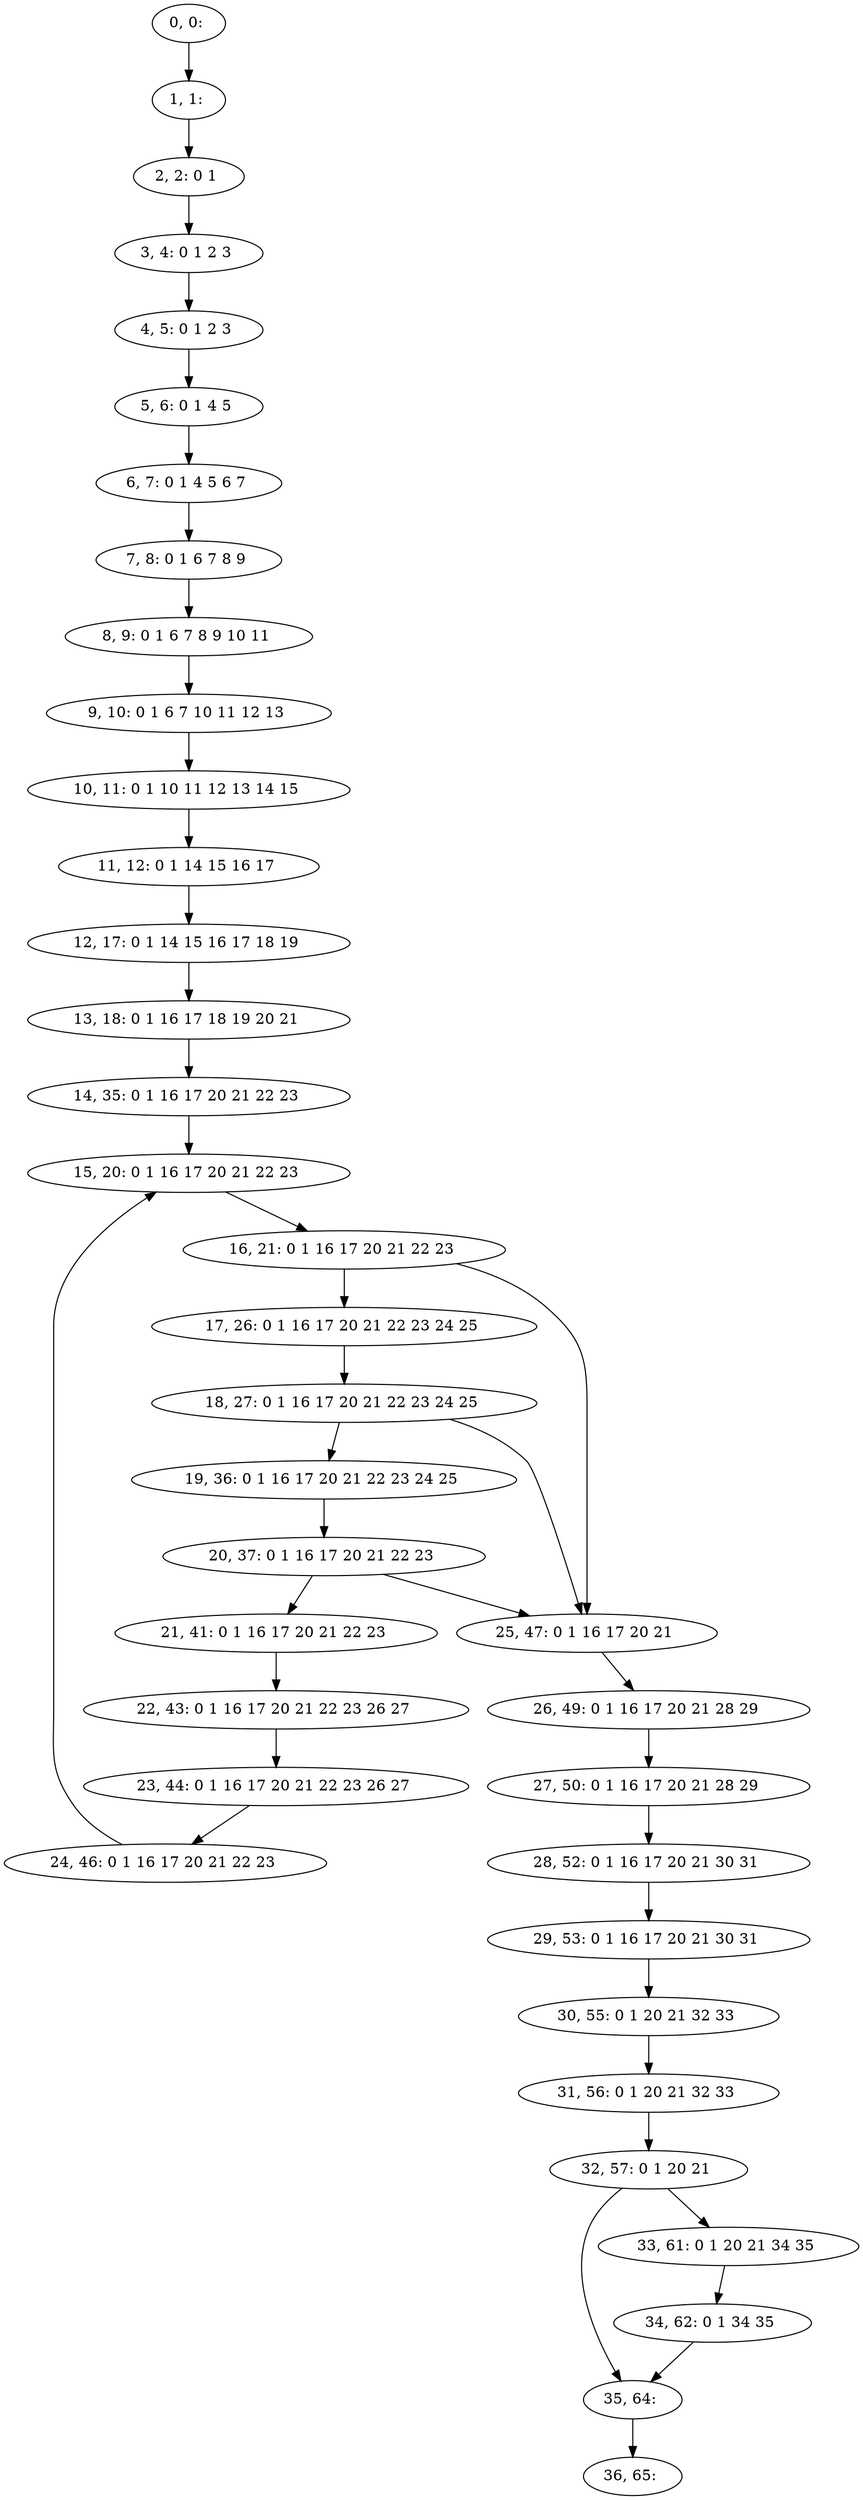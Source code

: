 digraph G {
0[label="0, 0: "];
1[label="1, 1: "];
2[label="2, 2: 0 1 "];
3[label="3, 4: 0 1 2 3 "];
4[label="4, 5: 0 1 2 3 "];
5[label="5, 6: 0 1 4 5 "];
6[label="6, 7: 0 1 4 5 6 7 "];
7[label="7, 8: 0 1 6 7 8 9 "];
8[label="8, 9: 0 1 6 7 8 9 10 11 "];
9[label="9, 10: 0 1 6 7 10 11 12 13 "];
10[label="10, 11: 0 1 10 11 12 13 14 15 "];
11[label="11, 12: 0 1 14 15 16 17 "];
12[label="12, 17: 0 1 14 15 16 17 18 19 "];
13[label="13, 18: 0 1 16 17 18 19 20 21 "];
14[label="14, 35: 0 1 16 17 20 21 22 23 "];
15[label="15, 20: 0 1 16 17 20 21 22 23 "];
16[label="16, 21: 0 1 16 17 20 21 22 23 "];
17[label="17, 26: 0 1 16 17 20 21 22 23 24 25 "];
18[label="18, 27: 0 1 16 17 20 21 22 23 24 25 "];
19[label="19, 36: 0 1 16 17 20 21 22 23 24 25 "];
20[label="20, 37: 0 1 16 17 20 21 22 23 "];
21[label="21, 41: 0 1 16 17 20 21 22 23 "];
22[label="22, 43: 0 1 16 17 20 21 22 23 26 27 "];
23[label="23, 44: 0 1 16 17 20 21 22 23 26 27 "];
24[label="24, 46: 0 1 16 17 20 21 22 23 "];
25[label="25, 47: 0 1 16 17 20 21 "];
26[label="26, 49: 0 1 16 17 20 21 28 29 "];
27[label="27, 50: 0 1 16 17 20 21 28 29 "];
28[label="28, 52: 0 1 16 17 20 21 30 31 "];
29[label="29, 53: 0 1 16 17 20 21 30 31 "];
30[label="30, 55: 0 1 20 21 32 33 "];
31[label="31, 56: 0 1 20 21 32 33 "];
32[label="32, 57: 0 1 20 21 "];
33[label="33, 61: 0 1 20 21 34 35 "];
34[label="34, 62: 0 1 34 35 "];
35[label="35, 64: "];
36[label="36, 65: "];
0->1 ;
1->2 ;
2->3 ;
3->4 ;
4->5 ;
5->6 ;
6->7 ;
7->8 ;
8->9 ;
9->10 ;
10->11 ;
11->12 ;
12->13 ;
13->14 ;
14->15 ;
15->16 ;
16->17 ;
16->25 ;
17->18 ;
18->19 ;
18->25 ;
19->20 ;
20->21 ;
20->25 ;
21->22 ;
22->23 ;
23->24 ;
24->15 ;
25->26 ;
26->27 ;
27->28 ;
28->29 ;
29->30 ;
30->31 ;
31->32 ;
32->33 ;
32->35 ;
33->34 ;
34->35 ;
35->36 ;
}
